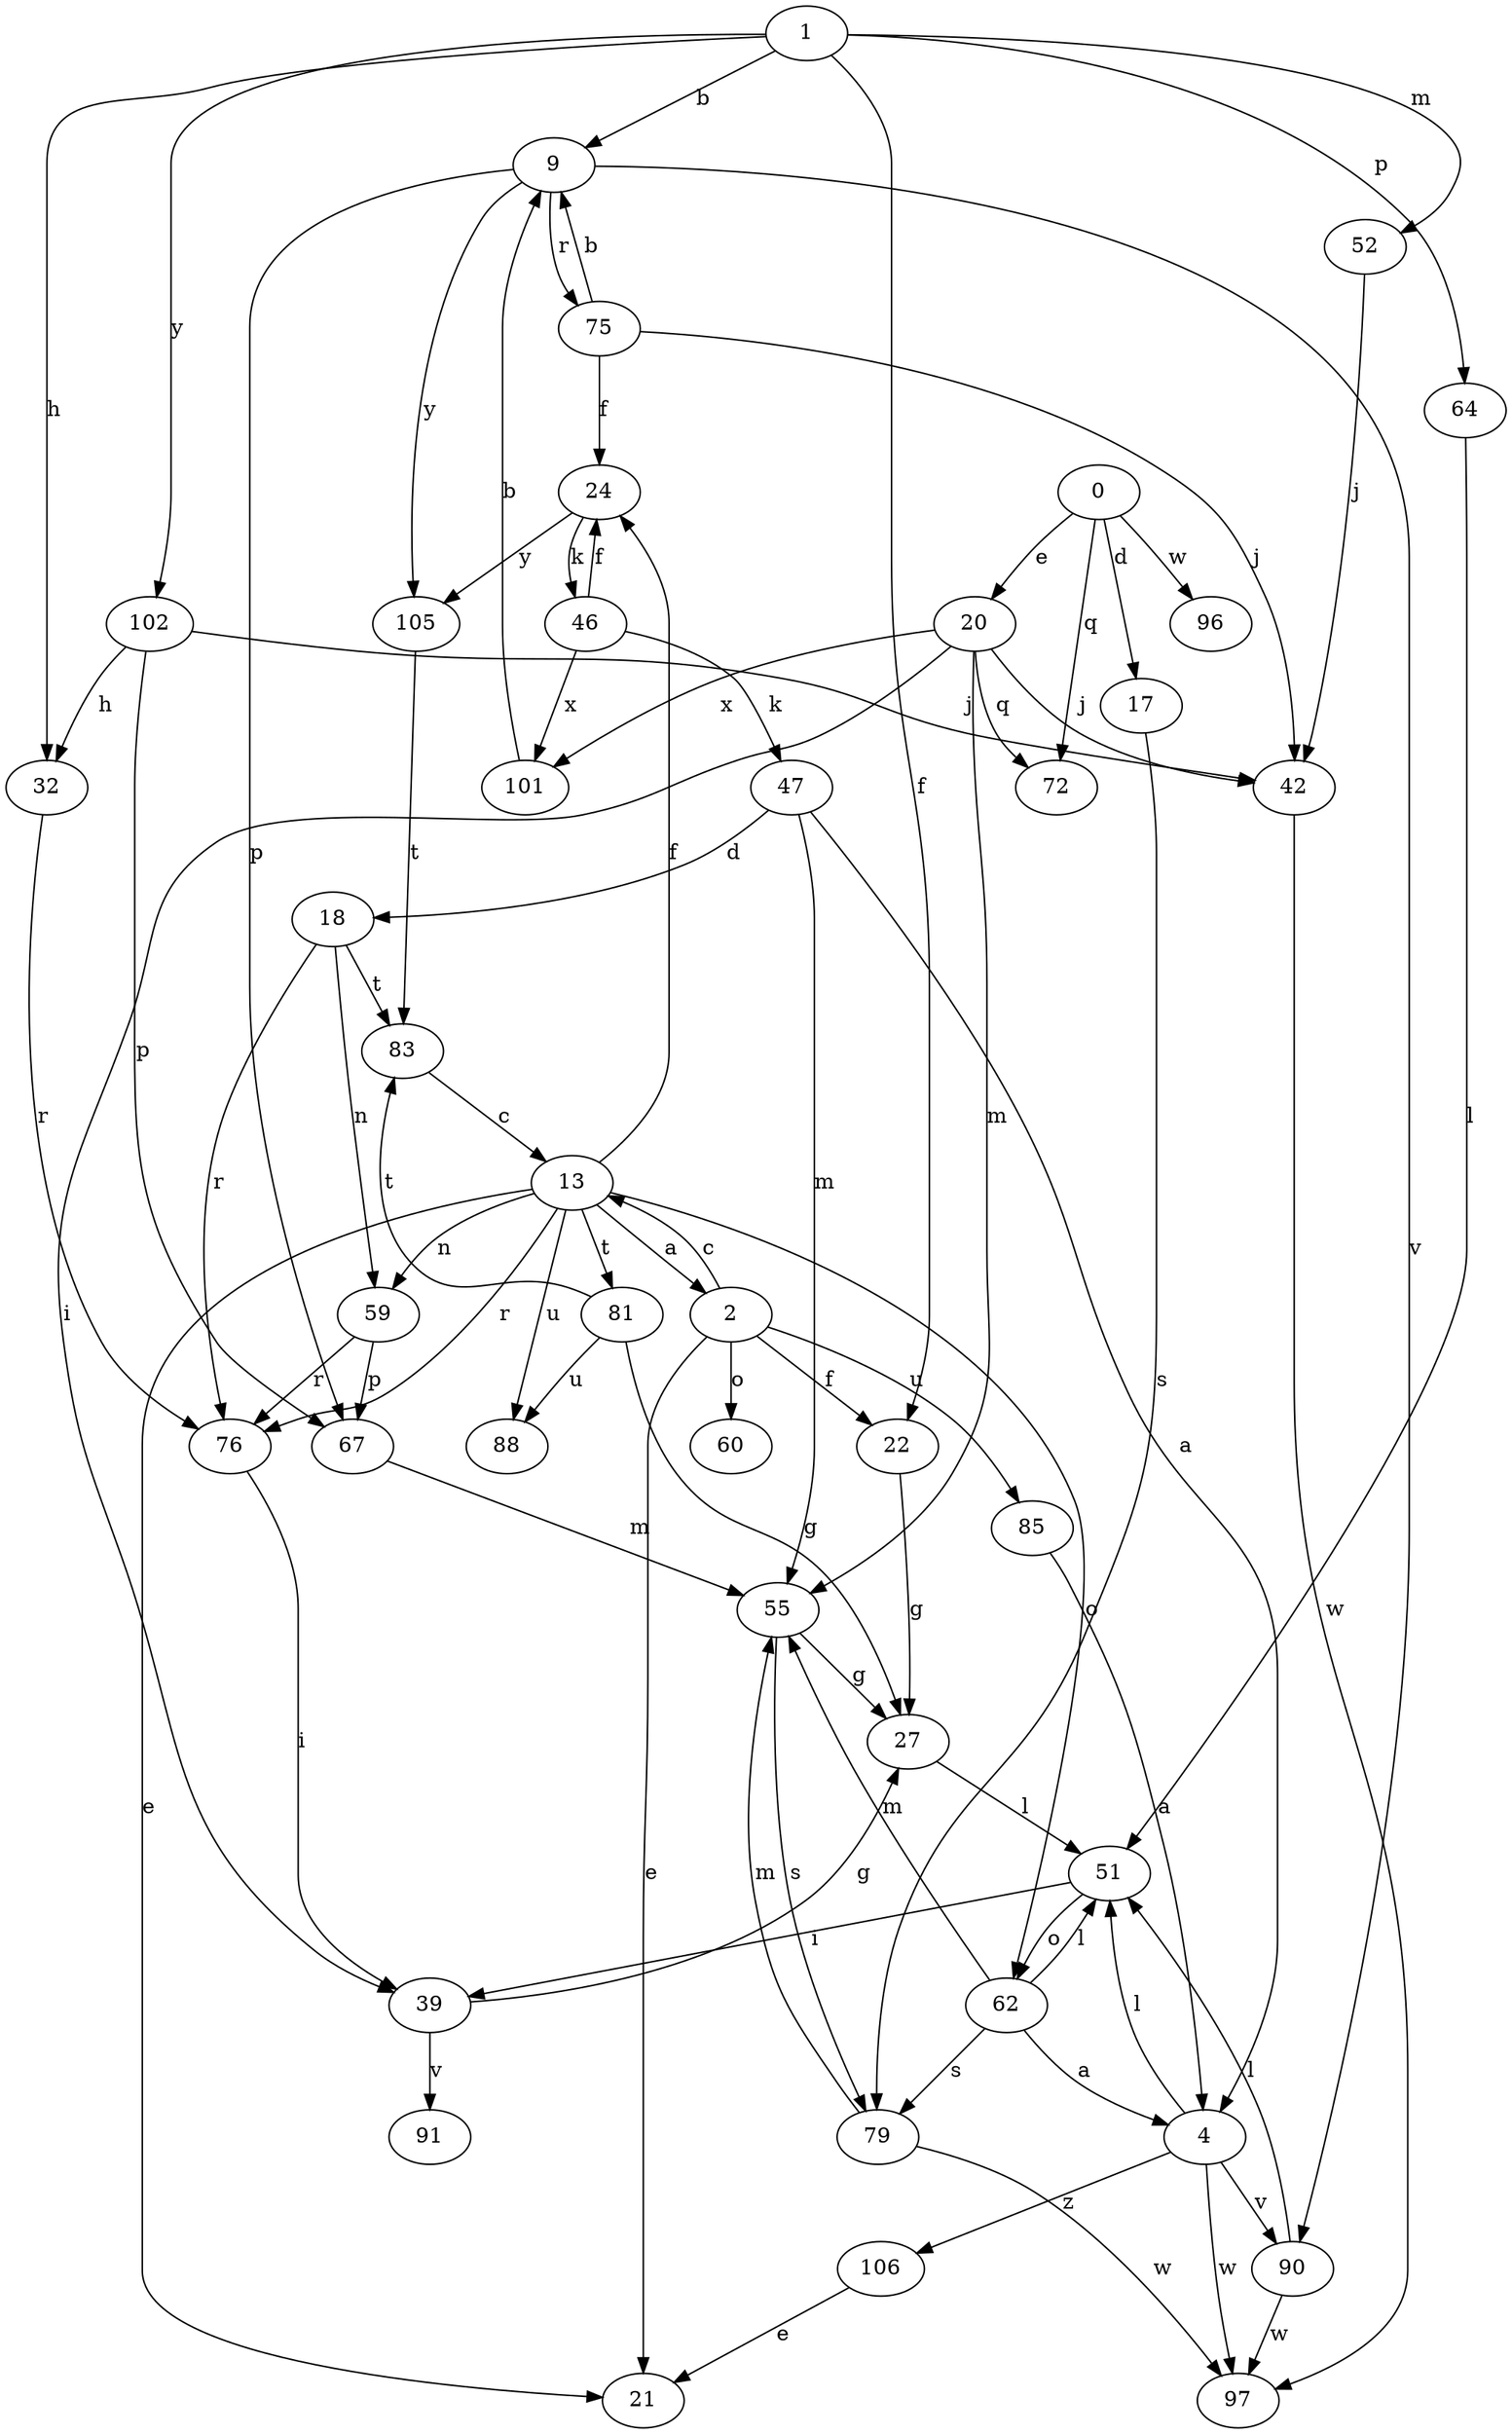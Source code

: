 strict digraph  {
1;
2;
4;
9;
13;
17;
18;
20;
21;
22;
24;
27;
32;
39;
42;
46;
47;
51;
52;
55;
59;
60;
62;
64;
67;
72;
75;
76;
79;
81;
83;
85;
88;
90;
0;
91;
96;
97;
101;
102;
105;
106;
1 -> 9  [label=b];
1 -> 22  [label=f];
1 -> 32  [label=h];
1 -> 52  [label=m];
1 -> 64  [label=p];
1 -> 102  [label=y];
2 -> 13  [label=c];
2 -> 21  [label=e];
2 -> 22  [label=f];
2 -> 60  [label=o];
2 -> 85  [label=u];
4 -> 51  [label=l];
4 -> 90  [label=v];
4 -> 97  [label=w];
4 -> 106  [label=z];
9 -> 67  [label=p];
9 -> 75  [label=r];
9 -> 90  [label=v];
9 -> 105  [label=y];
13 -> 2  [label=a];
13 -> 21  [label=e];
13 -> 24  [label=f];
13 -> 59  [label=n];
13 -> 62  [label=o];
13 -> 76  [label=r];
13 -> 81  [label=t];
13 -> 88  [label=u];
17 -> 79  [label=s];
18 -> 59  [label=n];
18 -> 76  [label=r];
18 -> 83  [label=t];
20 -> 39  [label=i];
20 -> 42  [label=j];
20 -> 55  [label=m];
20 -> 72  [label=q];
20 -> 101  [label=x];
22 -> 27  [label=g];
24 -> 46  [label=k];
24 -> 105  [label=y];
27 -> 51  [label=l];
32 -> 76  [label=r];
39 -> 27  [label=g];
39 -> 91  [label=v];
42 -> 97  [label=w];
46 -> 24  [label=f];
46 -> 47  [label=k];
46 -> 101  [label=x];
47 -> 4  [label=a];
47 -> 18  [label=d];
47 -> 55  [label=m];
51 -> 39  [label=i];
51 -> 62  [label=o];
52 -> 42  [label=j];
55 -> 27  [label=g];
55 -> 79  [label=s];
59 -> 67  [label=p];
59 -> 76  [label=r];
62 -> 4  [label=a];
62 -> 51  [label=l];
62 -> 55  [label=m];
62 -> 79  [label=s];
64 -> 51  [label=l];
67 -> 55  [label=m];
75 -> 9  [label=b];
75 -> 24  [label=f];
75 -> 42  [label=j];
76 -> 39  [label=i];
79 -> 55  [label=m];
79 -> 97  [label=w];
81 -> 27  [label=g];
81 -> 83  [label=t];
81 -> 88  [label=u];
83 -> 13  [label=c];
85 -> 4  [label=a];
90 -> 51  [label=l];
90 -> 97  [label=w];
0 -> 17  [label=d];
0 -> 20  [label=e];
0 -> 72  [label=q];
0 -> 96  [label=w];
101 -> 9  [label=b];
102 -> 32  [label=h];
102 -> 42  [label=j];
102 -> 67  [label=p];
105 -> 83  [label=t];
106 -> 21  [label=e];
}

